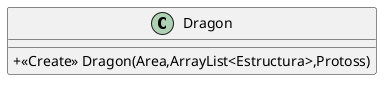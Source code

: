 @startuml
skinparam classAttributeIconSize 0
class Dragon {
+ <<Create>> Dragon(Area,ArrayList<Estructura>,Protoss)
}



@enduml